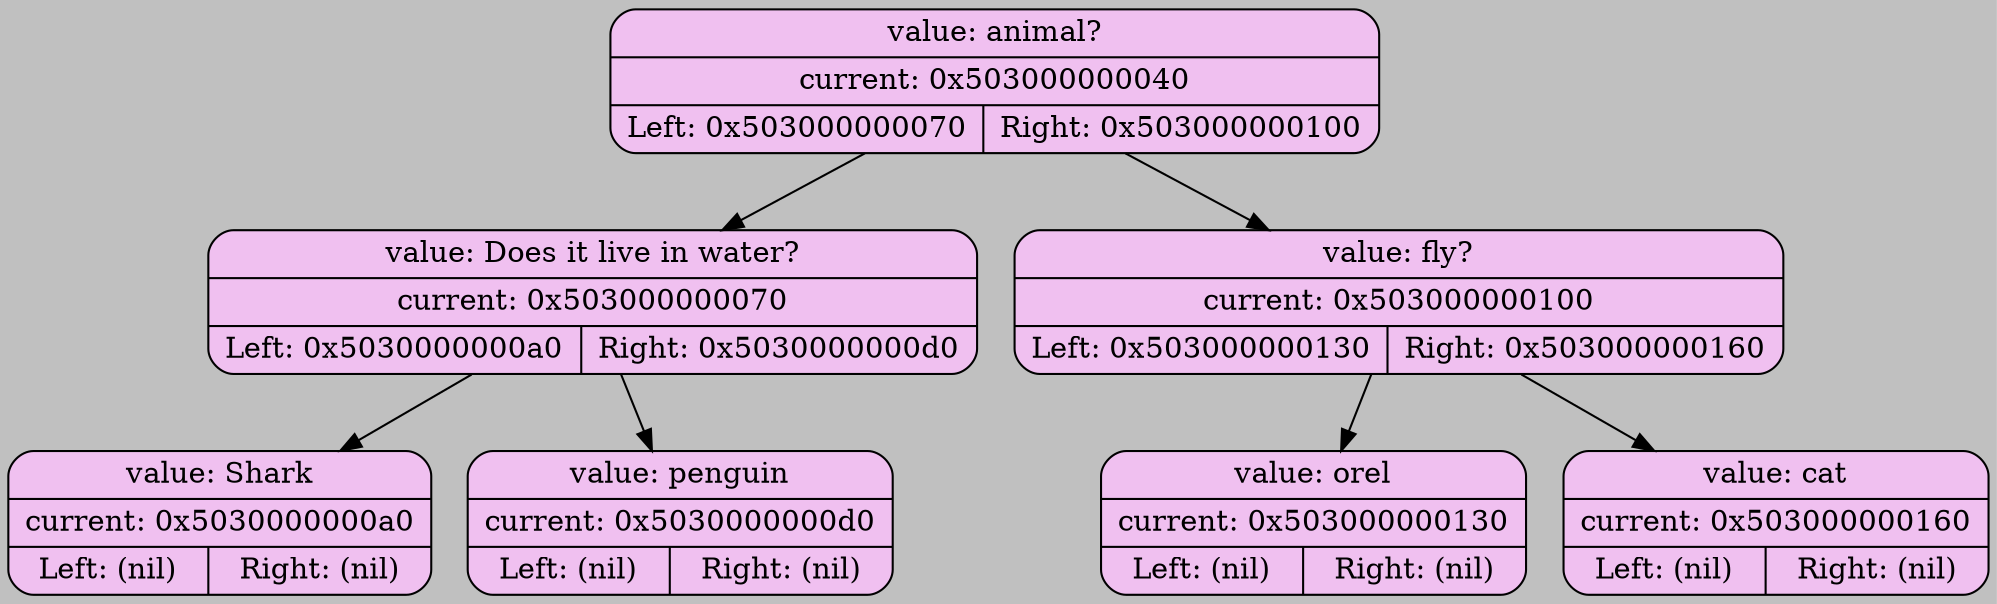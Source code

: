 digraph BinaryTree {
    bgcolor="#C0C0C0";

    node [shape=record];
    "0x503000000040" [shape=Mrecord, style=filled; fillcolor="#F0C0F0"; label="{value: animal? | current: 0x503000000040 | { Left: 0x503000000070 | Right: 0x503000000100 } }"];
    "0x503000000040" -> "0x503000000070";
    "0x503000000070" [shape=Mrecord, style=filled; fillcolor="#F0C0F0"; label="{value: Does it live in water? | current: 0x503000000070 | { Left: 0x5030000000a0 | Right: 0x5030000000d0 } }"];
    "0x503000000070" -> "0x5030000000a0";
    "0x5030000000a0" [shape=Mrecord, style=filled; fillcolor="#F0C0F0"; label="{value: Shark | current: 0x5030000000a0 | { Left: (nil) | Right: (nil) } }"];
    "0x503000000070" -> "0x5030000000d0";
    "0x5030000000d0" [shape=Mrecord, style=filled; fillcolor="#F0C0F0"; label="{value: penguin | current: 0x5030000000d0 | { Left: (nil) | Right: (nil) } }"];
    "0x503000000040" -> "0x503000000100";
    "0x503000000100" [shape=Mrecord, style=filled; fillcolor="#F0C0F0"; label="{value: fly? | current: 0x503000000100 | { Left: 0x503000000130 | Right: 0x503000000160 } }"];
    "0x503000000100" -> "0x503000000130";
    "0x503000000130" [shape=Mrecord, style=filled; fillcolor="#F0C0F0"; label="{value: orel | current: 0x503000000130 | { Left: (nil) | Right: (nil) } }"];
    "0x503000000100" -> "0x503000000160";
    "0x503000000160" [shape=Mrecord, style=filled; fillcolor="#F0C0F0"; label="{value: cat | current: 0x503000000160 | { Left: (nil) | Right: (nil) } }"];
}

